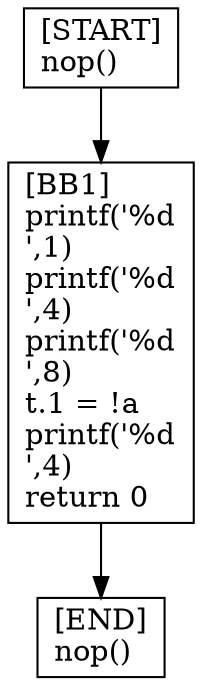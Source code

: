 digraph {
  node [shape=box]
  END [label="[END]\lnop()\l"];
  START [label="[START]\lnop()\l"];
  BB1 [label="[BB1]\lprintf('%d\n',1)\lprintf('%d\n',4)\lprintf('%d\n',8)\lt.1 = !a\lprintf('%d\n',4)\lreturn 0\l"];
  START -> BB1;
  BB1 -> END;
}
